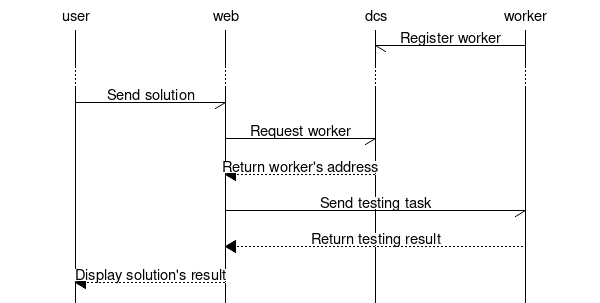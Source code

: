 msc {
    user, web, dcs, worker;

    worker->dcs[label="Register worker"];
    ...;
    user->web[label="Send solution"];
    web->dcs[label="Request worker"];
    web<<dcs[label="Return worker's address"];
    web->worker[label="Send testing task"];
    web<<worker[label="Return testing result"];
    user<<web[label="Display solution's result"];
}
